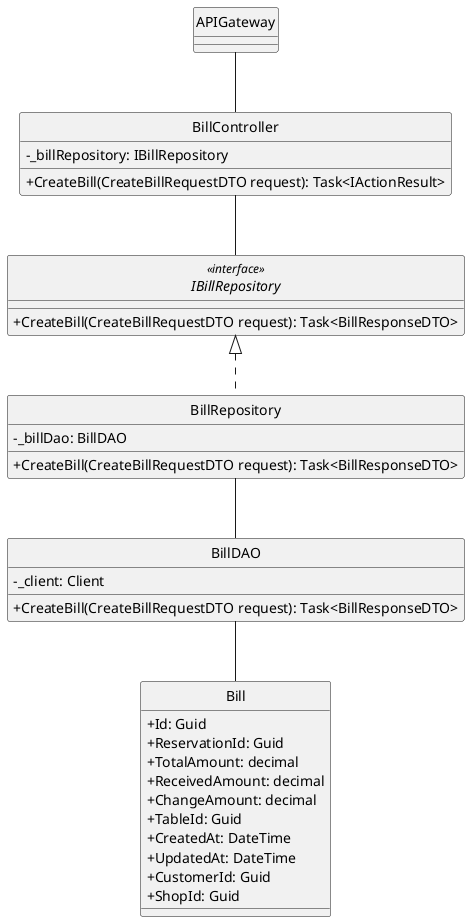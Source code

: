 @startuml
hide circle
skinparam classAttributeIconSize 0

class APIGateway {
}

class BillController {
    - _billRepository: IBillRepository
    + CreateBill(CreateBillRequestDTO request): Task<IActionResult>
}

interface IBillRepository<<interface>> {
    + CreateBill(CreateBillRequestDTO request): Task<BillResponseDTO>
}

class BillRepository {
    - _billDao: BillDAO
    + CreateBill(CreateBillRequestDTO request): Task<BillResponseDTO>
}

class BillDAO {
    - _client: Client
    + CreateBill(CreateBillRequestDTO request): Task<BillResponseDTO>
}

class Bill {
    + Id: Guid
    + ReservationId: Guid
    + TotalAmount: decimal
    + ReceivedAmount: decimal
    + ChangeAmount: decimal
    + TableId: Guid
    + CreatedAt: DateTime
    + UpdatedAt: DateTime
    + CustomerId: Guid
    + ShopId: Guid
}

APIGateway --  BillController

BillController -- IBillRepository

IBillRepository <|.. BillRepository

BillRepository -- BillDAO

BillDAO -- Bill
@enduml
